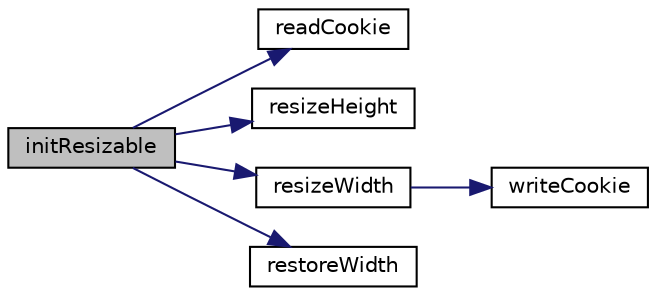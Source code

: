 digraph "initResizable"
{
 // INTERACTIVE_SVG=YES
  edge [fontname="Helvetica",fontsize="10",labelfontname="Helvetica",labelfontsize="10"];
  node [fontname="Helvetica",fontsize="10",shape=record];
  rankdir="LR";
  Node1 [label="initResizable",height=0.2,width=0.4,color="black", fillcolor="grey75", style="filled", fontcolor="black"];
  Node1 -> Node2 [color="midnightblue",fontsize="10",style="solid",fontname="Helvetica"];
  Node2 [label="readCookie",height=0.2,width=0.4,color="black", fillcolor="white", style="filled",URL="$resize_8js.html#a578d54a5ebd9224fad0213048e7a49a7"];
  Node1 -> Node3 [color="midnightblue",fontsize="10",style="solid",fontname="Helvetica"];
  Node3 [label="resizeHeight",height=0.2,width=0.4,color="black", fillcolor="white", style="filled",URL="$resize_8js.html#a4bd3414bc1780222b192bcf33b645804"];
  Node1 -> Node4 [color="midnightblue",fontsize="10",style="solid",fontname="Helvetica"];
  Node4 [label="resizeWidth",height=0.2,width=0.4,color="black", fillcolor="white", style="filled",URL="$resize_8js.html#a99942f5b5c75445364f2437051090367"];
  Node4 -> Node5 [color="midnightblue",fontsize="10",style="solid",fontname="Helvetica"];
  Node5 [label="writeCookie",height=0.2,width=0.4,color="black", fillcolor="white", style="filled",URL="$resize_8js.html#ad0822459a7d442b8c5e4db795d0aabb4"];
  Node1 -> Node6 [color="midnightblue",fontsize="10",style="solid",fontname="Helvetica"];
  Node6 [label="restoreWidth",height=0.2,width=0.4,color="black", fillcolor="white", style="filled",URL="$resize_8js.html#a517273f9259c941fd618dda7a901e6c2"];
}
